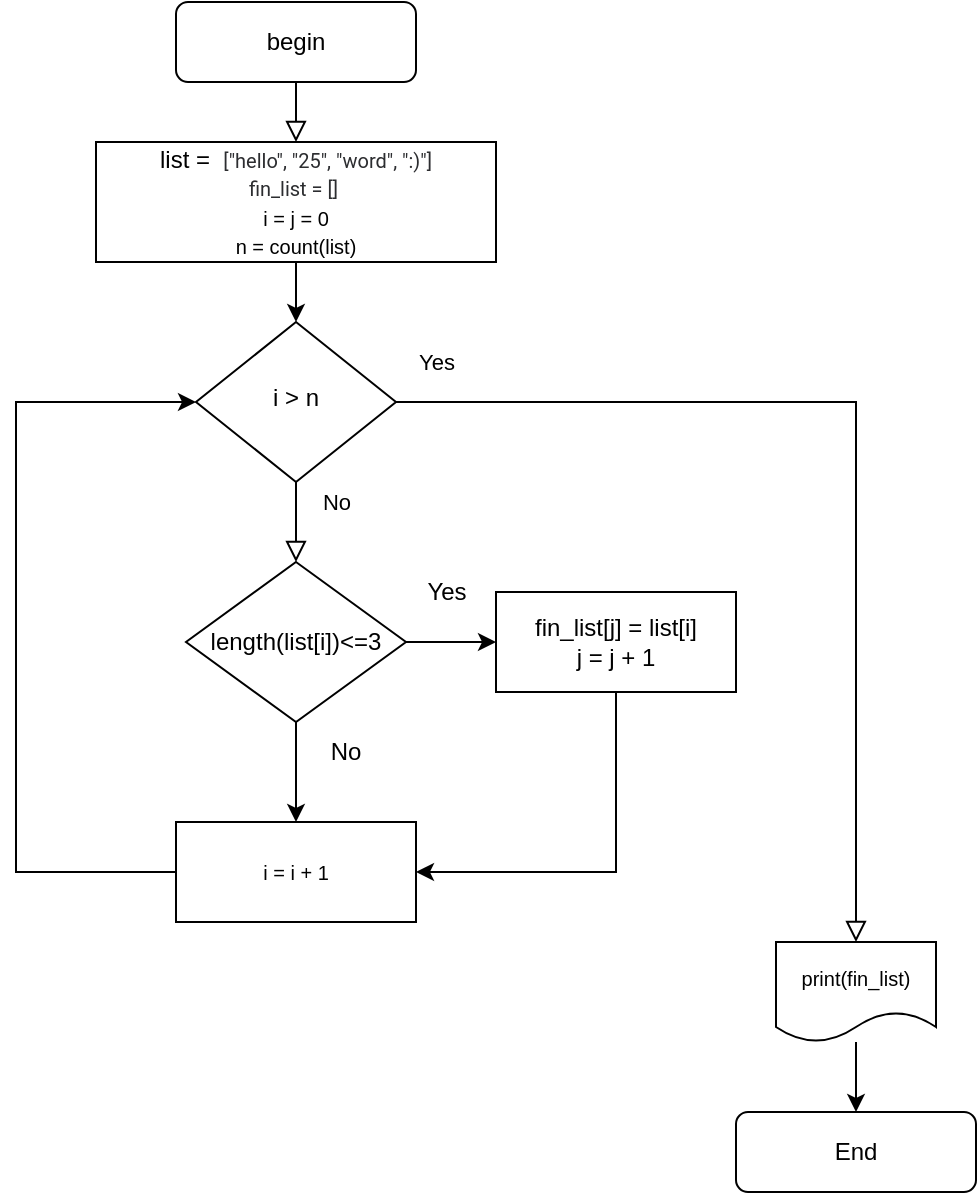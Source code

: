 <mxfile version="20.8.20" type="device"><diagram id="C5RBs43oDa-KdzZeNtuy" name="Page-1"><mxGraphModel dx="1002" dy="569" grid="1" gridSize="10" guides="1" tooltips="1" connect="1" arrows="1" fold="1" page="1" pageScale="1" pageWidth="827" pageHeight="1169" math="0" shadow="0"><root><mxCell id="WIyWlLk6GJQsqaUBKTNV-0"/><mxCell id="WIyWlLk6GJQsqaUBKTNV-1" parent="WIyWlLk6GJQsqaUBKTNV-0"/><mxCell id="WIyWlLk6GJQsqaUBKTNV-2" value="" style="rounded=0;html=1;jettySize=auto;orthogonalLoop=1;fontSize=11;endArrow=block;endFill=0;endSize=8;strokeWidth=1;shadow=0;labelBackgroundColor=none;edgeStyle=orthogonalEdgeStyle;" parent="WIyWlLk6GJQsqaUBKTNV-1" source="WIyWlLk6GJQsqaUBKTNV-3" edge="1"><mxGeometry relative="1" as="geometry"><mxPoint x="220" y="80" as="targetPoint"/></mxGeometry></mxCell><mxCell id="WIyWlLk6GJQsqaUBKTNV-3" value="begin" style="rounded=1;whiteSpace=wrap;html=1;fontSize=12;glass=0;strokeWidth=1;shadow=0;" parent="WIyWlLk6GJQsqaUBKTNV-1" vertex="1"><mxGeometry x="160" y="10" width="120" height="40" as="geometry"/></mxCell><mxCell id="WIyWlLk6GJQsqaUBKTNV-4" value="Yes" style="rounded=0;html=1;jettySize=auto;orthogonalLoop=1;fontSize=11;endArrow=block;endFill=0;endSize=8;strokeWidth=1;shadow=0;labelBackgroundColor=none;edgeStyle=orthogonalEdgeStyle;" parent="WIyWlLk6GJQsqaUBKTNV-1" source="WIyWlLk6GJQsqaUBKTNV-6" edge="1"><mxGeometry x="-1" y="92" relative="1" as="geometry"><mxPoint x="-22" y="-60" as="offset"/><mxPoint x="220" y="290" as="targetPoint"/></mxGeometry></mxCell><mxCell id="WIyWlLk6GJQsqaUBKTNV-5" value="No" style="edgeStyle=orthogonalEdgeStyle;rounded=0;html=1;jettySize=auto;orthogonalLoop=1;fontSize=11;endArrow=block;endFill=0;endSize=8;strokeWidth=1;shadow=0;labelBackgroundColor=none;entryX=0.5;entryY=0;entryDx=0;entryDy=0;" parent="WIyWlLk6GJQsqaUBKTNV-1" source="WIyWlLk6GJQsqaUBKTNV-6" edge="1" target="-R-FYSpPLSe_1Z3BXMt8-4"><mxGeometry x="-1" y="-58" relative="1" as="geometry"><mxPoint x="-30" y="-8" as="offset"/><mxPoint x="320" y="210" as="targetPoint"/></mxGeometry></mxCell><mxCell id="WIyWlLk6GJQsqaUBKTNV-6" value="i &amp;gt; n" style="rhombus;whiteSpace=wrap;html=1;shadow=0;fontFamily=Helvetica;fontSize=12;align=center;strokeWidth=1;spacing=6;spacingTop=-4;" parent="WIyWlLk6GJQsqaUBKTNV-1" vertex="1"><mxGeometry x="170" y="170" width="100" height="80" as="geometry"/></mxCell><mxCell id="WIyWlLk6GJQsqaUBKTNV-11" value="End" style="rounded=1;whiteSpace=wrap;html=1;fontSize=12;glass=0;strokeWidth=1;shadow=0;" parent="WIyWlLk6GJQsqaUBKTNV-1" vertex="1"><mxGeometry x="440" y="565" width="120" height="40" as="geometry"/></mxCell><mxCell id="-R-FYSpPLSe_1Z3BXMt8-3" value="" style="edgeStyle=orthogonalEdgeStyle;rounded=0;orthogonalLoop=1;jettySize=auto;html=1;fontSize=10;" parent="WIyWlLk6GJQsqaUBKTNV-1" source="-R-FYSpPLSe_1Z3BXMt8-1" target="WIyWlLk6GJQsqaUBKTNV-6" edge="1"><mxGeometry relative="1" as="geometry"/></mxCell><mxCell id="-R-FYSpPLSe_1Z3BXMt8-1" value="&lt;font style=&quot;&quot;&gt;list =&amp;nbsp;&amp;nbsp;&lt;span style=&quot;font-size: 10px; color: rgb(44, 45, 48); font-family: Roboto, &amp;quot;San Francisco&amp;quot;, &amp;quot;Helvetica Neue&amp;quot;, Helvetica, Arial; font-style: normal; font-variant-ligatures: normal; font-variant-caps: normal; font-weight: 400; letter-spacing: normal; orphans: 2; text-align: start; text-indent: 0px; text-transform: none; widows: 2; word-spacing: 0px; -webkit-text-stroke-width: 0px; background-color: rgb(255, 255, 255); text-decoration-thickness: initial; text-decoration-style: initial; text-decoration-color: initial; float: none; display: inline !important;&quot;&gt;[&quot;hello&quot;, &quot;25&quot;, &quot;word&quot;, &quot;:)&quot;]&lt;br&gt;&lt;span&gt;fin_list = []&amp;nbsp;&lt;br&gt;&lt;/span&gt;&lt;/span&gt;&lt;span style=&quot;font-size: 10px;&quot;&gt;i = j = 0&lt;/span&gt;&lt;br&gt;&lt;span style=&quot;font-size: 10px;&quot;&gt;n = count(list)&lt;/span&gt;&lt;br&gt;&lt;/font&gt;" style="rounded=0;whiteSpace=wrap;html=1;" parent="WIyWlLk6GJQsqaUBKTNV-1" vertex="1"><mxGeometry x="120" y="80" width="200" height="60" as="geometry"/></mxCell><mxCell id="-R-FYSpPLSe_1Z3BXMt8-11" value="" style="edgeStyle=orthogonalEdgeStyle;rounded=0;orthogonalLoop=1;jettySize=auto;html=1;fontSize=10;" parent="WIyWlLk6GJQsqaUBKTNV-1" source="-R-FYSpPLSe_1Z3BXMt8-4" target="WIyWlLk6GJQsqaUBKTNV-11" edge="1"><mxGeometry relative="1" as="geometry"/></mxCell><mxCell id="-R-FYSpPLSe_1Z3BXMt8-4" value="print(fin_list)" style="shape=document;whiteSpace=wrap;html=1;boundedLbl=1;fontSize=10;" parent="WIyWlLk6GJQsqaUBKTNV-1" vertex="1"><mxGeometry x="460" y="480" width="80" height="50" as="geometry"/></mxCell><mxCell id="-R-FYSpPLSe_1Z3BXMt8-6" value="i = i + 1" style="rounded=0;whiteSpace=wrap;html=1;fontSize=10;" parent="WIyWlLk6GJQsqaUBKTNV-1" vertex="1"><mxGeometry x="160" y="420" width="120" height="50" as="geometry"/></mxCell><mxCell id="-R-FYSpPLSe_1Z3BXMt8-7" style="edgeStyle=orthogonalEdgeStyle;rounded=0;orthogonalLoop=1;jettySize=auto;html=1;exitX=0.5;exitY=1;exitDx=0;exitDy=0;fontSize=10;" parent="WIyWlLk6GJQsqaUBKTNV-1" source="-R-FYSpPLSe_1Z3BXMt8-6" target="-R-FYSpPLSe_1Z3BXMt8-6" edge="1"><mxGeometry relative="1" as="geometry"/></mxCell><mxCell id="-R-FYSpPLSe_1Z3BXMt8-10" value="" style="endArrow=classic;html=1;rounded=0;fontSize=10;exitX=0;exitY=0.5;exitDx=0;exitDy=0;" parent="WIyWlLk6GJQsqaUBKTNV-1" source="-R-FYSpPLSe_1Z3BXMt8-6" edge="1"><mxGeometry width="50" height="50" relative="1" as="geometry"><mxPoint x="120" y="260" as="sourcePoint"/><mxPoint x="170" y="210" as="targetPoint"/><Array as="points"><mxPoint x="80" y="445"/><mxPoint x="80" y="315"/><mxPoint x="80" y="210"/></Array></mxGeometry></mxCell><mxCell id="bxmumwkO9Uo7o1M9zAfQ-8" value="" style="edgeStyle=orthogonalEdgeStyle;rounded=0;orthogonalLoop=1;jettySize=auto;html=1;" edge="1" parent="WIyWlLk6GJQsqaUBKTNV-1" source="bxmumwkO9Uo7o1M9zAfQ-1" target="bxmumwkO9Uo7o1M9zAfQ-3"><mxGeometry relative="1" as="geometry"/></mxCell><mxCell id="bxmumwkO9Uo7o1M9zAfQ-10" value="" style="edgeStyle=orthogonalEdgeStyle;rounded=0;orthogonalLoop=1;jettySize=auto;html=1;" edge="1" parent="WIyWlLk6GJQsqaUBKTNV-1" source="bxmumwkO9Uo7o1M9zAfQ-1" target="-R-FYSpPLSe_1Z3BXMt8-6"><mxGeometry relative="1" as="geometry"/></mxCell><mxCell id="bxmumwkO9Uo7o1M9zAfQ-1" value="length(list[i])&amp;lt;=3" style="rhombus;whiteSpace=wrap;html=1;" vertex="1" parent="WIyWlLk6GJQsqaUBKTNV-1"><mxGeometry x="165" y="290" width="110" height="80" as="geometry"/></mxCell><mxCell id="bxmumwkO9Uo7o1M9zAfQ-9" value="" style="edgeStyle=orthogonalEdgeStyle;rounded=0;orthogonalLoop=1;jettySize=auto;html=1;entryX=1;entryY=0.5;entryDx=0;entryDy=0;exitX=0.5;exitY=1;exitDx=0;exitDy=0;" edge="1" parent="WIyWlLk6GJQsqaUBKTNV-1" source="bxmumwkO9Uo7o1M9zAfQ-3" target="-R-FYSpPLSe_1Z3BXMt8-6"><mxGeometry relative="1" as="geometry"><mxPoint x="320" y="430" as="targetPoint"/></mxGeometry></mxCell><mxCell id="bxmumwkO9Uo7o1M9zAfQ-3" value="fin_list[j] = list[i]&lt;br&gt;j = j + 1" style="rounded=0;whiteSpace=wrap;html=1;" vertex="1" parent="WIyWlLk6GJQsqaUBKTNV-1"><mxGeometry x="320" y="305" width="120" height="50" as="geometry"/></mxCell><mxCell id="bxmumwkO9Uo7o1M9zAfQ-5" value="Yes" style="text;html=1;align=center;verticalAlign=middle;resizable=0;points=[];autosize=1;strokeColor=none;fillColor=none;" vertex="1" parent="WIyWlLk6GJQsqaUBKTNV-1"><mxGeometry x="275" y="290" width="40" height="30" as="geometry"/></mxCell><mxCell id="bxmumwkO9Uo7o1M9zAfQ-11" value="No" style="text;html=1;strokeColor=none;fillColor=none;align=center;verticalAlign=middle;whiteSpace=wrap;rounded=0;" vertex="1" parent="WIyWlLk6GJQsqaUBKTNV-1"><mxGeometry x="215" y="370" width="60" height="30" as="geometry"/></mxCell></root></mxGraphModel></diagram></mxfile>
